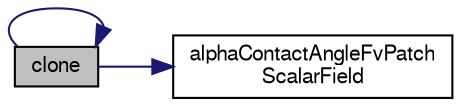 digraph "clone"
{
  bgcolor="transparent";
  edge [fontname="FreeSans",fontsize="10",labelfontname="FreeSans",labelfontsize="10"];
  node [fontname="FreeSans",fontsize="10",shape=record];
  rankdir="LR";
  Node120 [label="clone",height=0.2,width=0.4,color="black", fillcolor="grey75", style="filled", fontcolor="black"];
  Node120 -> Node121 [color="midnightblue",fontsize="10",style="solid",fontname="FreeSans"];
  Node121 [label="alphaContactAngleFvPatch\lScalarField",height=0.2,width=0.4,color="black",URL="$a30530.html#aac09fba30ced2999f1a71d6367ea700a",tooltip="Construct from patch and internal field. "];
  Node120 -> Node120 [color="midnightblue",fontsize="10",style="solid",fontname="FreeSans"];
}
